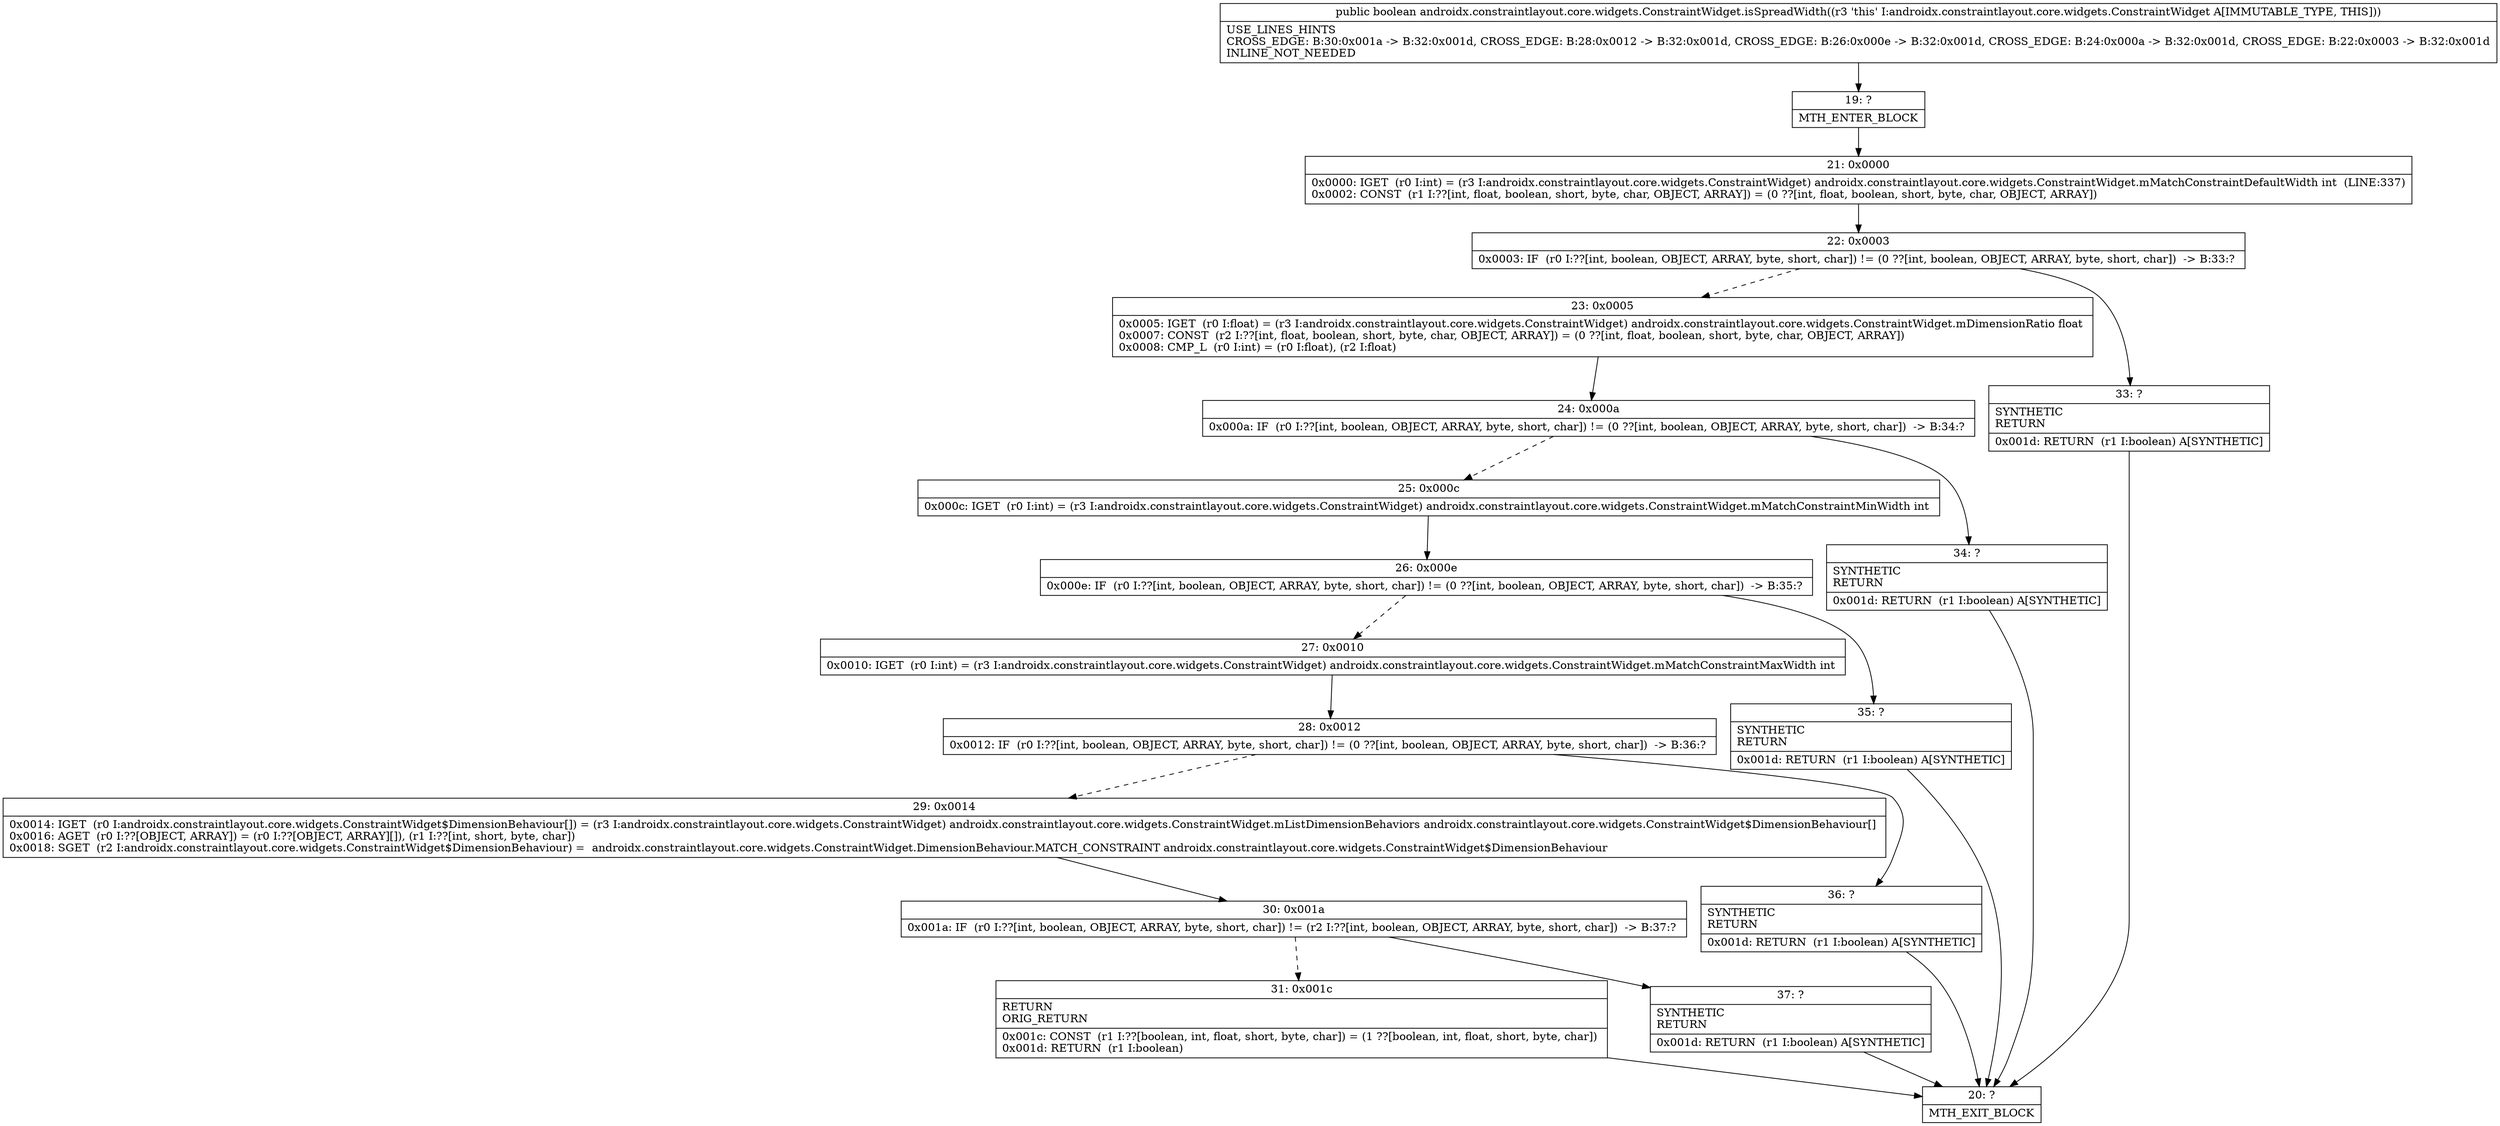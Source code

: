 digraph "CFG forandroidx.constraintlayout.core.widgets.ConstraintWidget.isSpreadWidth()Z" {
Node_19 [shape=record,label="{19\:\ ?|MTH_ENTER_BLOCK\l}"];
Node_21 [shape=record,label="{21\:\ 0x0000|0x0000: IGET  (r0 I:int) = (r3 I:androidx.constraintlayout.core.widgets.ConstraintWidget) androidx.constraintlayout.core.widgets.ConstraintWidget.mMatchConstraintDefaultWidth int  (LINE:337)\l0x0002: CONST  (r1 I:??[int, float, boolean, short, byte, char, OBJECT, ARRAY]) = (0 ??[int, float, boolean, short, byte, char, OBJECT, ARRAY]) \l}"];
Node_22 [shape=record,label="{22\:\ 0x0003|0x0003: IF  (r0 I:??[int, boolean, OBJECT, ARRAY, byte, short, char]) != (0 ??[int, boolean, OBJECT, ARRAY, byte, short, char])  \-\> B:33:? \l}"];
Node_23 [shape=record,label="{23\:\ 0x0005|0x0005: IGET  (r0 I:float) = (r3 I:androidx.constraintlayout.core.widgets.ConstraintWidget) androidx.constraintlayout.core.widgets.ConstraintWidget.mDimensionRatio float \l0x0007: CONST  (r2 I:??[int, float, boolean, short, byte, char, OBJECT, ARRAY]) = (0 ??[int, float, boolean, short, byte, char, OBJECT, ARRAY]) \l0x0008: CMP_L  (r0 I:int) = (r0 I:float), (r2 I:float) \l}"];
Node_24 [shape=record,label="{24\:\ 0x000a|0x000a: IF  (r0 I:??[int, boolean, OBJECT, ARRAY, byte, short, char]) != (0 ??[int, boolean, OBJECT, ARRAY, byte, short, char])  \-\> B:34:? \l}"];
Node_25 [shape=record,label="{25\:\ 0x000c|0x000c: IGET  (r0 I:int) = (r3 I:androidx.constraintlayout.core.widgets.ConstraintWidget) androidx.constraintlayout.core.widgets.ConstraintWidget.mMatchConstraintMinWidth int \l}"];
Node_26 [shape=record,label="{26\:\ 0x000e|0x000e: IF  (r0 I:??[int, boolean, OBJECT, ARRAY, byte, short, char]) != (0 ??[int, boolean, OBJECT, ARRAY, byte, short, char])  \-\> B:35:? \l}"];
Node_27 [shape=record,label="{27\:\ 0x0010|0x0010: IGET  (r0 I:int) = (r3 I:androidx.constraintlayout.core.widgets.ConstraintWidget) androidx.constraintlayout.core.widgets.ConstraintWidget.mMatchConstraintMaxWidth int \l}"];
Node_28 [shape=record,label="{28\:\ 0x0012|0x0012: IF  (r0 I:??[int, boolean, OBJECT, ARRAY, byte, short, char]) != (0 ??[int, boolean, OBJECT, ARRAY, byte, short, char])  \-\> B:36:? \l}"];
Node_29 [shape=record,label="{29\:\ 0x0014|0x0014: IGET  (r0 I:androidx.constraintlayout.core.widgets.ConstraintWidget$DimensionBehaviour[]) = (r3 I:androidx.constraintlayout.core.widgets.ConstraintWidget) androidx.constraintlayout.core.widgets.ConstraintWidget.mListDimensionBehaviors androidx.constraintlayout.core.widgets.ConstraintWidget$DimensionBehaviour[] \l0x0016: AGET  (r0 I:??[OBJECT, ARRAY]) = (r0 I:??[OBJECT, ARRAY][]), (r1 I:??[int, short, byte, char]) \l0x0018: SGET  (r2 I:androidx.constraintlayout.core.widgets.ConstraintWidget$DimensionBehaviour) =  androidx.constraintlayout.core.widgets.ConstraintWidget.DimensionBehaviour.MATCH_CONSTRAINT androidx.constraintlayout.core.widgets.ConstraintWidget$DimensionBehaviour \l}"];
Node_30 [shape=record,label="{30\:\ 0x001a|0x001a: IF  (r0 I:??[int, boolean, OBJECT, ARRAY, byte, short, char]) != (r2 I:??[int, boolean, OBJECT, ARRAY, byte, short, char])  \-\> B:37:? \l}"];
Node_31 [shape=record,label="{31\:\ 0x001c|RETURN\lORIG_RETURN\l|0x001c: CONST  (r1 I:??[boolean, int, float, short, byte, char]) = (1 ??[boolean, int, float, short, byte, char]) \l0x001d: RETURN  (r1 I:boolean) \l}"];
Node_20 [shape=record,label="{20\:\ ?|MTH_EXIT_BLOCK\l}"];
Node_37 [shape=record,label="{37\:\ ?|SYNTHETIC\lRETURN\l|0x001d: RETURN  (r1 I:boolean) A[SYNTHETIC]\l}"];
Node_36 [shape=record,label="{36\:\ ?|SYNTHETIC\lRETURN\l|0x001d: RETURN  (r1 I:boolean) A[SYNTHETIC]\l}"];
Node_35 [shape=record,label="{35\:\ ?|SYNTHETIC\lRETURN\l|0x001d: RETURN  (r1 I:boolean) A[SYNTHETIC]\l}"];
Node_34 [shape=record,label="{34\:\ ?|SYNTHETIC\lRETURN\l|0x001d: RETURN  (r1 I:boolean) A[SYNTHETIC]\l}"];
Node_33 [shape=record,label="{33\:\ ?|SYNTHETIC\lRETURN\l|0x001d: RETURN  (r1 I:boolean) A[SYNTHETIC]\l}"];
MethodNode[shape=record,label="{public boolean androidx.constraintlayout.core.widgets.ConstraintWidget.isSpreadWidth((r3 'this' I:androidx.constraintlayout.core.widgets.ConstraintWidget A[IMMUTABLE_TYPE, THIS]))  | USE_LINES_HINTS\lCROSS_EDGE: B:30:0x001a \-\> B:32:0x001d, CROSS_EDGE: B:28:0x0012 \-\> B:32:0x001d, CROSS_EDGE: B:26:0x000e \-\> B:32:0x001d, CROSS_EDGE: B:24:0x000a \-\> B:32:0x001d, CROSS_EDGE: B:22:0x0003 \-\> B:32:0x001d\lINLINE_NOT_NEEDED\l}"];
MethodNode -> Node_19;Node_19 -> Node_21;
Node_21 -> Node_22;
Node_22 -> Node_23[style=dashed];
Node_22 -> Node_33;
Node_23 -> Node_24;
Node_24 -> Node_25[style=dashed];
Node_24 -> Node_34;
Node_25 -> Node_26;
Node_26 -> Node_27[style=dashed];
Node_26 -> Node_35;
Node_27 -> Node_28;
Node_28 -> Node_29[style=dashed];
Node_28 -> Node_36;
Node_29 -> Node_30;
Node_30 -> Node_31[style=dashed];
Node_30 -> Node_37;
Node_31 -> Node_20;
Node_37 -> Node_20;
Node_36 -> Node_20;
Node_35 -> Node_20;
Node_34 -> Node_20;
Node_33 -> Node_20;
}

